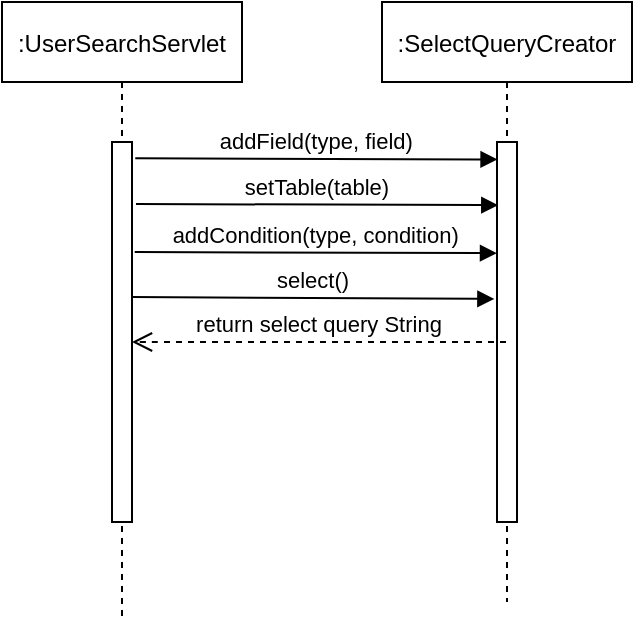 <mxfile version="20.0.1" type="github">
  <diagram id="kgpKYQtTHZ0yAKxKKP6v" name="Page-1">
    <mxGraphModel dx="420" dy="308" grid="1" gridSize="10" guides="1" tooltips="1" connect="1" arrows="1" fold="1" page="1" pageScale="1" pageWidth="850" pageHeight="1100" math="0" shadow="0">
      <root>
        <mxCell id="0" />
        <mxCell id="1" parent="0" />
        <mxCell id="3nuBFxr9cyL0pnOWT2aG-1" value=":UserSearchServlet" style="shape=umlLifeline;perimeter=lifelinePerimeter;container=1;collapsible=0;recursiveResize=0;rounded=0;shadow=0;strokeWidth=1;" parent="1" vertex="1">
          <mxGeometry x="120" y="80" width="120" height="310" as="geometry" />
        </mxCell>
        <mxCell id="3nuBFxr9cyL0pnOWT2aG-2" value="" style="points=[];perimeter=orthogonalPerimeter;rounded=0;shadow=0;strokeWidth=1;" parent="3nuBFxr9cyL0pnOWT2aG-1" vertex="1">
          <mxGeometry x="55" y="70" width="10" height="190" as="geometry" />
        </mxCell>
        <mxCell id="3nuBFxr9cyL0pnOWT2aG-5" value=":SelectQueryCreator" style="shape=umlLifeline;perimeter=lifelinePerimeter;container=1;collapsible=0;recursiveResize=0;rounded=0;shadow=0;strokeWidth=1;" parent="1" vertex="1">
          <mxGeometry x="310" y="80" width="125" height="300" as="geometry" />
        </mxCell>
        <mxCell id="3nuBFxr9cyL0pnOWT2aG-6" value="" style="points=[];perimeter=orthogonalPerimeter;rounded=0;shadow=0;strokeWidth=1;" parent="3nuBFxr9cyL0pnOWT2aG-5" vertex="1">
          <mxGeometry x="57.5" y="70" width="10" height="190" as="geometry" />
        </mxCell>
        <mxCell id="-_Esg8xRrB4lB1uf0A4A-5" value="addCondition(type, condition)" style="verticalAlign=bottom;endArrow=block;shadow=0;strokeWidth=1;exitX=1.164;exitY=0.043;exitDx=0;exitDy=0;exitPerimeter=0;entryX=0.028;entryY=0.046;entryDx=0;entryDy=0;entryPerimeter=0;" edge="1" parent="3nuBFxr9cyL0pnOWT2aG-5">
          <mxGeometry relative="1" as="geometry">
            <mxPoint x="-123.64" y="125" as="sourcePoint" />
            <mxPoint x="57.5" y="125.57" as="targetPoint" />
            <Array as="points" />
          </mxGeometry>
        </mxCell>
        <mxCell id="3nuBFxr9cyL0pnOWT2aG-7" value="return select query String" style="verticalAlign=bottom;endArrow=open;dashed=1;endSize=8;shadow=0;strokeWidth=1;" parent="1" source="3nuBFxr9cyL0pnOWT2aG-5" target="3nuBFxr9cyL0pnOWT2aG-2" edge="1">
          <mxGeometry relative="1" as="geometry">
            <mxPoint x="275" y="236" as="targetPoint" />
            <Array as="points">
              <mxPoint x="190" y="250" />
            </Array>
          </mxGeometry>
        </mxCell>
        <mxCell id="3nuBFxr9cyL0pnOWT2aG-8" value="select()" style="verticalAlign=bottom;endArrow=block;shadow=0;strokeWidth=1;exitX=0.952;exitY=0.408;exitDx=0;exitDy=0;exitPerimeter=0;entryX=-0.131;entryY=0.413;entryDx=0;entryDy=0;entryPerimeter=0;" parent="1" source="3nuBFxr9cyL0pnOWT2aG-2" target="3nuBFxr9cyL0pnOWT2aG-6" edge="1">
          <mxGeometry relative="1" as="geometry">
            <mxPoint x="275" y="160" as="sourcePoint" />
            <Array as="points" />
          </mxGeometry>
        </mxCell>
        <mxCell id="-_Esg8xRrB4lB1uf0A4A-2" value="addField(type, field)" style="verticalAlign=bottom;endArrow=block;shadow=0;strokeWidth=1;exitX=1.164;exitY=0.043;exitDx=0;exitDy=0;exitPerimeter=0;entryX=0.028;entryY=0.046;entryDx=0;entryDy=0;entryPerimeter=0;" edge="1" parent="1" source="3nuBFxr9cyL0pnOWT2aG-2" target="3nuBFxr9cyL0pnOWT2aG-6">
          <mxGeometry relative="1" as="geometry">
            <mxPoint x="196.11" y="310.1" as="sourcePoint" />
            <mxPoint x="377.5" y="310" as="targetPoint" />
            <Array as="points" />
          </mxGeometry>
        </mxCell>
        <mxCell id="-_Esg8xRrB4lB1uf0A4A-4" value="setTable(table)" style="verticalAlign=bottom;endArrow=block;shadow=0;strokeWidth=1;exitX=1.164;exitY=0.043;exitDx=0;exitDy=0;exitPerimeter=0;entryX=0.028;entryY=0.046;entryDx=0;entryDy=0;entryPerimeter=0;" edge="1" parent="1">
          <mxGeometry relative="1" as="geometry">
            <mxPoint x="187.0" y="181.0" as="sourcePoint" />
            <mxPoint x="368.14" y="181.57" as="targetPoint" />
            <Array as="points" />
          </mxGeometry>
        </mxCell>
      </root>
    </mxGraphModel>
  </diagram>
</mxfile>
